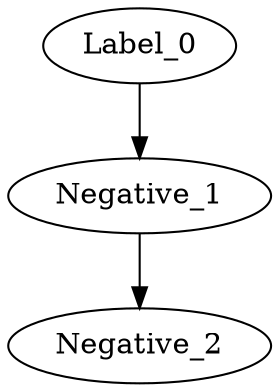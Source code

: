digraph G {
    Label_0 -> Negative_1 -> Negative_2;
    Label_0 [shape=ellipse color=black]
    Negative_1 [shape=ellipse color=black]
    Negative_2 [shape=ellipse color=black]
}


